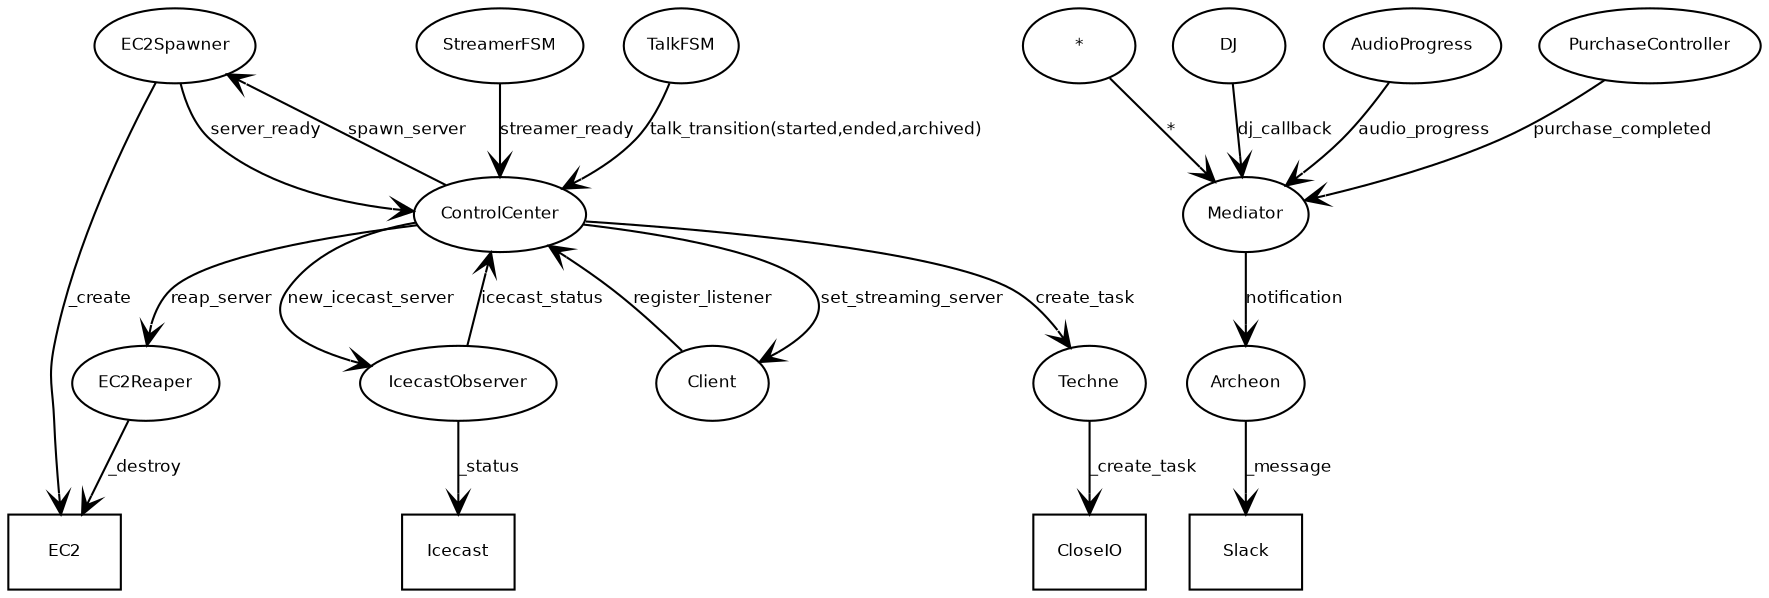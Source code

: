 /*
 * Every message reflects an event.
 *
 * Every message has at least two fields:
 *
 *   * event
 *   * version
 *
 */

digraph G {

  // basic settings

  fontname = "Bitstream Vera Sans"
  fontsize = 8

  edge [
    fontname = "Bitstream Vera Sans"
    fontsize = 8
  ]

  node [
    fontname = "Bitstream Vera Sans"
    fontsize = 8
  ]


  // external systems

  node [
    shape = "rectangle"
  ]

  EC2
  Slack
  Icecast
  CloseIO

  // normal transitions

  edge [
    arrowtail = "none"
    arrowhead = "open"
  ]

  node [
    shape = "oval"
  ]

  StreamerFSM        -> ControlCenter   [label="streamer_ready"]
  ControlCenter      -> EC2Spawner      [label="spawn_server"]
  EC2Spawner         -> EC2             [label="_create"]
  EC2Spawner         -> ControlCenter   [label="server_ready"]
  ControlCenter      -> Client          [label="set_streaming_server"]
  TalkFSM            -> ControlCenter   [label="talk_transition(started,ended,archived)"]
  ControlCenter      -> EC2Reaper       [label="reap_server"]
  EC2Reaper          -> EC2             [label="_destroy"]
  ControlCenter      -> IcecastObserver [label="new_icecast_server"]
  IcecastObserver    -> Icecast         [label="_status"]
  IcecastObserver    -> ControlCenter   [label="icecast_status"]
  Client             -> ControlCenter   [label="register_listener"]
  ControlCenter      -> Techne          [label="create_task"]
  Techne             -> CloseIO         [label="_create_task"]

  "*"                -> Mediator        [label="*"]
  DJ                 -> Mediator        [label="dj_callback"]
  AudioProgress      -> Mediator        [label="audio_progress"]
  PurchaseController -> Mediator        [label="purchase_completed"]
  Mediator           -> Archeon         [label="notification"]
  Archeon            -> Slack           [label="_message"]

}
